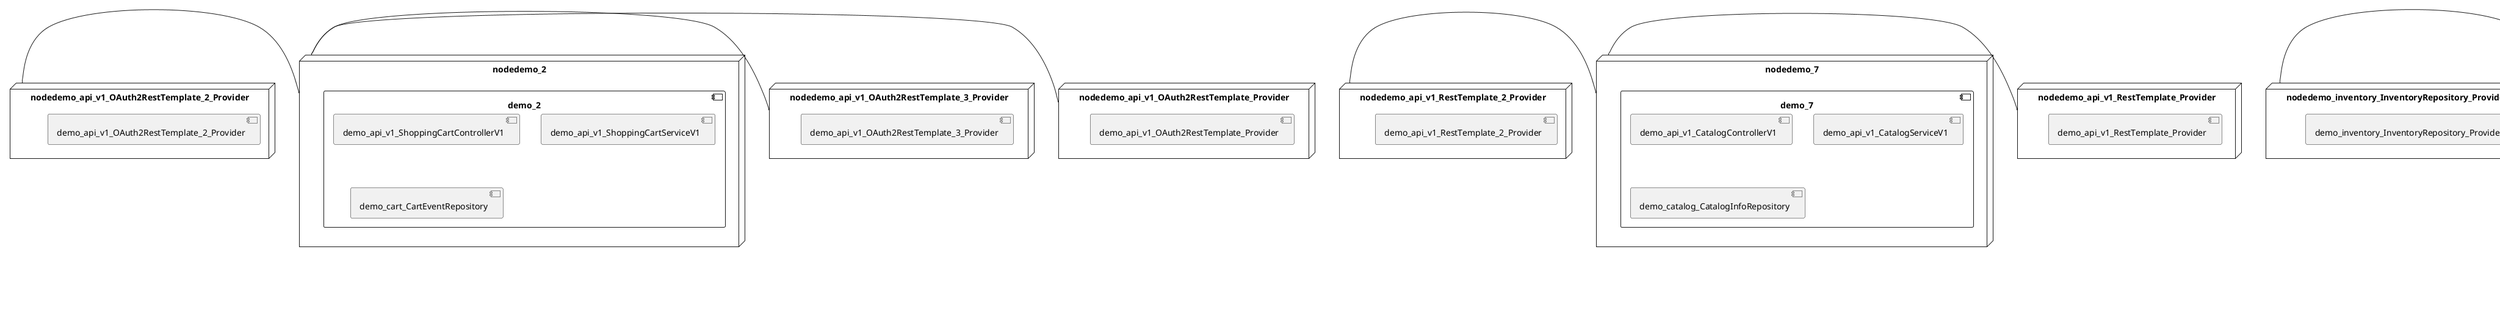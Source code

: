 @startuml
skinparam fixCircleLabelOverlapping true
skinparam componentStyle uml2
node nodedemo {
component demo {
[demo_api_v1_UserControllerV1] [[kbastani-spring-cloud-event-sourcing-example.system#_vn1ShgwXEe-UH9dSthnnHQ]]
[demo_api_v1_UserServiceV1] [[kbastani-spring-cloud-event-sourcing-example.system#_vn1ShgwXEe-UH9dSthnnHQ]]
[demo_user_UserRepository] [[kbastani-spring-cloud-event-sourcing-example.system#_vn1ShgwXEe-UH9dSthnnHQ]]
}
}
node nodedemo_2 {
component demo_2 {
[demo_api_v1_ShoppingCartControllerV1] [[kbastani-spring-cloud-event-sourcing-example.system#_vn1ShgwXEe-UH9dSthnnHQ]]
[demo_api_v1_ShoppingCartServiceV1] [[kbastani-spring-cloud-event-sourcing-example.system#_vn1ShgwXEe-UH9dSthnnHQ]]
[demo_cart_CartEventRepository] [[kbastani-spring-cloud-event-sourcing-example.system#_vn1ShgwXEe-UH9dSthnnHQ]]
}
}
node nodedemo_3 {
component demo_3 {
[demo_UserController] [[kbastani-spring-cloud-event-sourcing-example.system#_vn1ShgwXEe-UH9dSthnnHQ]]
[demo_UserRepository] [[kbastani-spring-cloud-event-sourcing-example.system#_vn1ShgwXEe-UH9dSthnnHQ]]
[demo_UserService] [[kbastani-spring-cloud-event-sourcing-example.system#_vn1ShgwXEe-UH9dSthnnHQ]]
[demo_login_UserController] [[kbastani-spring-cloud-event-sourcing-example.system#_vn1ShgwXEe-UH9dSthnnHQ]]
}
}
node nodedemo_4 {
component demo_4 {
[DatabaseInitializer] [[kbastani-spring-cloud-event-sourcing-example.system#_vn1ShgwXEe-UH9dSthnnHQ]]
[demo_api_v1_OrderControllerV1] [[kbastani-spring-cloud-event-sourcing-example.system#_vn1ShgwXEe-UH9dSthnnHQ]]
[demo_api_v1_OrderServiceV1] [[kbastani-spring-cloud-event-sourcing-example.system#_vn1ShgwXEe-UH9dSthnnHQ]]
[demo_config_DatabaseInitializer] [[kbastani-spring-cloud-event-sourcing-example.system#_vn1ShgwXEe-UH9dSthnnHQ]]
[demo_invoice_InvoiceRepository] [[kbastani-spring-cloud-event-sourcing-example.system#_vn1ShgwXEe-UH9dSthnnHQ]]
[demo_order_OrderEventRepository] [[kbastani-spring-cloud-event-sourcing-example.system#_vn1ShgwXEe-UH9dSthnnHQ]]
[demo_order_OrderRepository] [[kbastani-spring-cloud-event-sourcing-example.system#_vn1ShgwXEe-UH9dSthnnHQ]]
}
}
node nodedemo_5 {
component demo_5 {
[demo_account_AccountRepository] [[kbastani-spring-cloud-event-sourcing-example.system#_vn1ShgwXEe-UH9dSthnnHQ]]
[demo_api_v1_AccountControllerV1] [[kbastani-spring-cloud-event-sourcing-example.system#_vn1ShgwXEe-UH9dSthnnHQ]]
[demo_api_v1_AccountServiceV1] [[kbastani-spring-cloud-event-sourcing-example.system#_vn1ShgwXEe-UH9dSthnnHQ]]
}
}
node nodedemo_6 {
component demo_6 {
}
}
node nodedemo_7 {
component demo_7 {
[demo_api_v1_CatalogControllerV1] [[kbastani-spring-cloud-event-sourcing-example.system#_vn1ShgwXEe-UH9dSthnnHQ]]
[demo_api_v1_CatalogServiceV1] [[kbastani-spring-cloud-event-sourcing-example.system#_vn1ShgwXEe-UH9dSthnnHQ]]
[demo_catalog_CatalogInfoRepository] [[kbastani-spring-cloud-event-sourcing-example.system#_vn1ShgwXEe-UH9dSthnnHQ]]
}
}
node nodedemo_v1 {
component demo_v1 {
[demo_v1_InventoryControllerV1] [[kbastani-spring-cloud-event-sourcing-example.system#_vn1ShgwXEe-UH9dSthnnHQ]]
[demo_v1_InventoryServiceV1] [[kbastani-spring-cloud-event-sourcing-example.system#_vn1ShgwXEe-UH9dSthnnHQ]]
}
}
node nodedemo_api_v1_OAuth2RestTemplate_2_Provider {
[demo_api_v1_OAuth2RestTemplate_2_Provider] [[kbastani-spring-cloud-event-sourcing-example.system#_vn1ShgwXEe-UH9dSthnnHQ]]
}
node nodedemo_api_v1_OAuth2RestTemplate_3_Provider {
[demo_api_v1_OAuth2RestTemplate_3_Provider] [[kbastani-spring-cloud-event-sourcing-example.system#_vn1ShgwXEe-UH9dSthnnHQ]]
}
node nodedemo_api_v1_OAuth2RestTemplate_Provider {
[demo_api_v1_OAuth2RestTemplate_Provider] [[kbastani-spring-cloud-event-sourcing-example.system#_vn1ShgwXEe-UH9dSthnnHQ]]
}
node nodedemo_api_v1_RestTemplate_2_Provider {
[demo_api_v1_RestTemplate_2_Provider] [[kbastani-spring-cloud-event-sourcing-example.system#_vn1ShgwXEe-UH9dSthnnHQ]]
}
node nodedemo_api_v1_RestTemplate_Provider {
[demo_api_v1_RestTemplate_Provider] [[kbastani-spring-cloud-event-sourcing-example.system#_vn1ShgwXEe-UH9dSthnnHQ]]
}
node nodedemo_inventory_InventoryRepository_Provider {
[demo_inventory_InventoryRepository_Provider] [[kbastani-spring-cloud-event-sourcing-example.system#_vn1ShgwXEe-UH9dSthnnHQ]]
}
node nodedemo_login_AuthenticationManager_Provider {
[demo_login_AuthenticationManager_Provider] [[kbastani-spring-cloud-event-sourcing-example.system#_vn1ShgwXEe-UH9dSthnnHQ]]
}
node nodedemo_login_ClientDetailsService_Provider {
[demo_login_ClientDetailsService_Provider] [[kbastani-spring-cloud-event-sourcing-example.system#_vn1ShgwXEe-UH9dSthnnHQ]]
}
node nodedemo_login_HttpSessionSecurityContextRepository_Provider {
[demo_login_HttpSessionSecurityContextRepository_Provider] [[kbastani-spring-cloud-event-sourcing-example.system#_vn1ShgwXEe-UH9dSthnnHQ]]
}
node nodedemo_login_LoginController {
[demo_login_LoginController] [[kbastani-spring-cloud-event-sourcing-example.system#_vn1ShgwXEe-UH9dSthnnHQ]]
}
node nodedemo_product_ProductRepository_Provider {
[demo_product_ProductRepository_Provider] [[kbastani-spring-cloud-event-sourcing-example.system#_vn1ShgwXEe-UH9dSthnnHQ]]
}
node nodedemo_user_UserClientV1 {
[demo_user_UserClientV1] [[kbastani-spring-cloud-event-sourcing-example.system#_vn1ShgwXEe-UH9dSthnnHQ]]
}
node nodedemo_v1_Session_Provider {
[demo_v1_Session_Provider] [[kbastani-spring-cloud-event-sourcing-example.system#_vn1ShgwXEe-UH9dSthnnHQ]]
}
[nodedemo_api_v1_OAuth2RestTemplate_2_Provider] - [nodedemo_2]
[nodedemo_api_v1_OAuth2RestTemplate_3_Provider] - [nodedemo_2]
[nodedemo_api_v1_OAuth2RestTemplate_Provider] - [nodedemo_2]
[nodedemo_api_v1_RestTemplate_2_Provider] - [nodedemo_7]
[nodedemo_api_v1_RestTemplate_Provider] - [nodedemo_7]
[nodedemo_inventory_InventoryRepository_Provider] - [nodedemo_v1]
[nodedemo_login_AuthenticationManager_Provider] - [nodedemo_login_LoginController]
[nodedemo_login_ClientDetailsService_Provider] - [nodedemo_login_LoginController]
[nodedemo_login_HttpSessionSecurityContextRepository_Provider] - [nodedemo_login_LoginController]
[nodedemo_product_ProductRepository_Provider] - [nodedemo_v1]
[nodedemo_v1_Session_Provider] - [nodedemo_v1]
[nodedemo] - [nodedemo_user_UserClientV1]

@enduml
